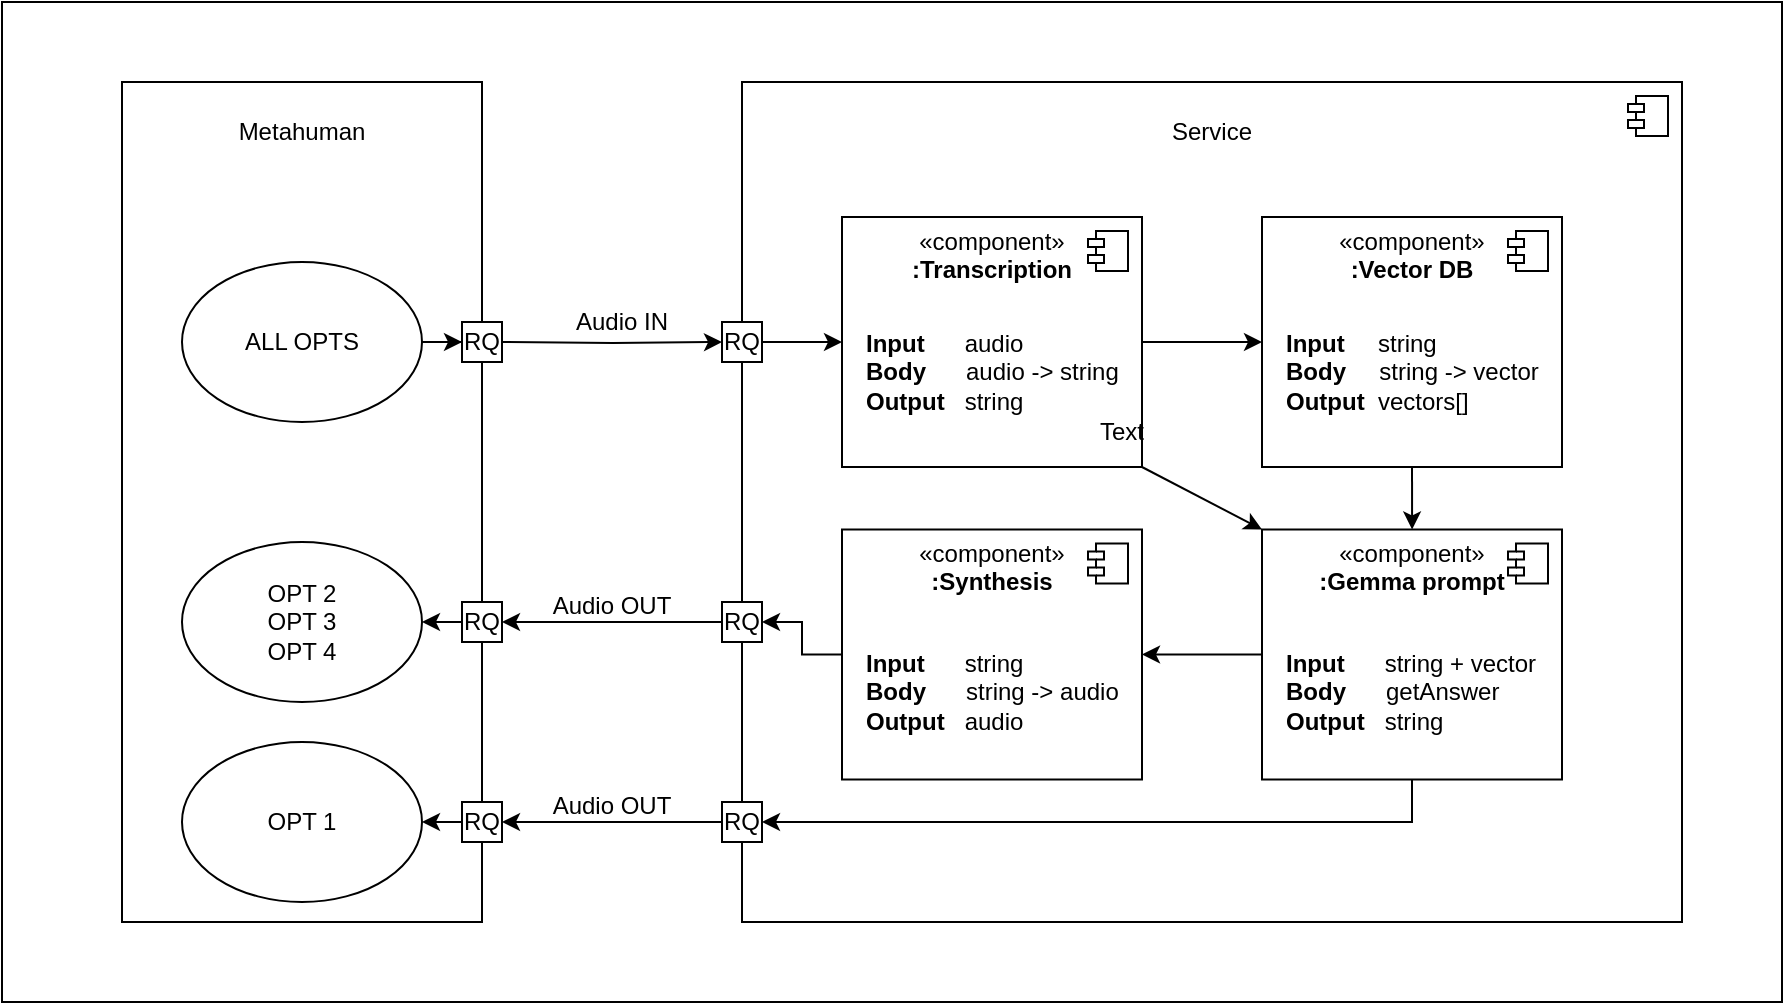 <mxfile version="24.9.1">
  <diagram name="Page-1" id="5f0bae14-7c28-e335-631c-24af17079c00">
    <mxGraphModel dx="2188" dy="478" grid="1" gridSize="10" guides="1" tooltips="1" connect="1" arrows="1" fold="1" page="1" pageScale="1" pageWidth="1100" pageHeight="850" background="none" math="0" shadow="0">
      <root>
        <mxCell id="0" />
        <mxCell id="1" parent="0" />
        <mxCell id="a2tzq_wGkmX5_Wx_aX-q-1" value="" style="rounded=0;whiteSpace=wrap;html=1;" parent="1" vertex="1">
          <mxGeometry x="-300" y="20" width="890" height="500" as="geometry" />
        </mxCell>
        <mxCell id="GS2J1TNkUbUSxp60SRM0-34" value="" style="rounded=0;whiteSpace=wrap;html=1;" vertex="1" parent="1">
          <mxGeometry x="-240" y="60" width="180" height="420" as="geometry" />
        </mxCell>
        <mxCell id="4qVFse0KTavi1HOqDE_T-1" value="" style="html=1;dropTarget=0;whiteSpace=wrap;" parent="1" vertex="1">
          <mxGeometry x="70" y="60" width="470" height="420" as="geometry" />
        </mxCell>
        <mxCell id="4qVFse0KTavi1HOqDE_T-2" value="" style="shape=module;jettyWidth=8;jettyHeight=4;" parent="4qVFse0KTavi1HOqDE_T-1" vertex="1">
          <mxGeometry x="1" width="20" height="20" relative="1" as="geometry">
            <mxPoint x="-27" y="7" as="offset" />
          </mxGeometry>
        </mxCell>
        <mxCell id="uGzlzYweCg2cSBXO9FAN-9" style="edgeStyle=orthogonalEdgeStyle;rounded=0;orthogonalLoop=1;jettySize=auto;html=1;exitX=1;exitY=0.5;exitDx=0;exitDy=0;entryX=0;entryY=0.5;entryDx=0;entryDy=0;" parent="1" source="uGzlzYweCg2cSBXO9FAN-4" target="uGzlzYweCg2cSBXO9FAN-5" edge="1">
          <mxGeometry relative="1" as="geometry" />
        </mxCell>
        <mxCell id="uGzlzYweCg2cSBXO9FAN-4" value="RQ" style="whiteSpace=wrap;html=1;aspect=fixed;" parent="1" vertex="1">
          <mxGeometry x="60" y="180" width="20" height="20" as="geometry" />
        </mxCell>
        <mxCell id="uGzlzYweCg2cSBXO9FAN-15" style="edgeStyle=orthogonalEdgeStyle;rounded=0;orthogonalLoop=1;jettySize=auto;html=1;exitX=1;exitY=0.5;exitDx=0;exitDy=0;entryX=0;entryY=0.5;entryDx=0;entryDy=0;" parent="1" source="uGzlzYweCg2cSBXO9FAN-5" edge="1">
          <mxGeometry relative="1" as="geometry">
            <mxPoint x="330" y="190" as="targetPoint" />
          </mxGeometry>
        </mxCell>
        <mxCell id="uGzlzYweCg2cSBXO9FAN-5" value="«component»&lt;br&gt;&lt;b&gt;:Transcription&lt;/b&gt;&lt;br&gt;&lt;br&gt;&lt;br&gt;&lt;div&gt;&lt;br&gt;&lt;/div&gt;&lt;div&gt;&lt;br&gt;&lt;/div&gt;&lt;div&gt;&lt;br&gt;&lt;/div&gt;&lt;div&gt;&lt;br&gt;&lt;/div&gt;" style="html=1;dropTarget=0;whiteSpace=wrap;" parent="1" vertex="1">
          <mxGeometry x="120" y="127.5" width="150" height="125" as="geometry" />
        </mxCell>
        <mxCell id="uGzlzYweCg2cSBXO9FAN-6" value="" style="shape=module;jettyWidth=8;jettyHeight=4;" parent="uGzlzYweCg2cSBXO9FAN-5" vertex="1">
          <mxGeometry x="1" width="20" height="20" relative="1" as="geometry">
            <mxPoint x="-27" y="7" as="offset" />
          </mxGeometry>
        </mxCell>
        <mxCell id="uGzlzYweCg2cSBXO9FAN-19" style="edgeStyle=orthogonalEdgeStyle;rounded=0;orthogonalLoop=1;jettySize=auto;html=1;exitX=0.5;exitY=1;exitDx=0;exitDy=0;" parent="1" edge="1">
          <mxGeometry relative="1" as="geometry">
            <mxPoint x="405" y="250" as="sourcePoint" />
            <mxPoint x="405.059" y="283.75" as="targetPoint" />
          </mxGeometry>
        </mxCell>
        <mxCell id="GS2J1TNkUbUSxp60SRM0-25" style="edgeStyle=orthogonalEdgeStyle;rounded=0;orthogonalLoop=1;jettySize=auto;html=1;exitX=0;exitY=0.5;exitDx=0;exitDy=0;entryX=1;entryY=0.5;entryDx=0;entryDy=0;" edge="1" parent="1" source="4qVFse0KTavi1HOqDE_T-3" target="GS2J1TNkUbUSxp60SRM0-24">
          <mxGeometry relative="1" as="geometry" />
        </mxCell>
        <mxCell id="4qVFse0KTavi1HOqDE_T-3" value="«component»&lt;br&gt;&lt;b&gt;:Synthesis&lt;/b&gt;&lt;div&gt;&lt;b&gt;&lt;br&gt;&lt;/b&gt;&lt;/div&gt;&lt;div&gt;&lt;b&gt;&lt;br&gt;&lt;/b&gt;&lt;/div&gt;&lt;div&gt;&lt;b&gt;&lt;br&gt;&lt;/b&gt;&lt;/div&gt;&lt;div&gt;&lt;b&gt;&lt;br&gt;&lt;/b&gt;&lt;/div&gt;&lt;div&gt;&lt;b&gt;&lt;br&gt;&lt;/b&gt;&lt;/div&gt;&lt;div&gt;&lt;br&gt;&lt;/div&gt;" style="html=1;dropTarget=0;whiteSpace=wrap;" parent="1" vertex="1">
          <mxGeometry x="120" y="283.75" width="150" height="125" as="geometry" />
        </mxCell>
        <mxCell id="4qVFse0KTavi1HOqDE_T-4" value="" style="shape=module;jettyWidth=8;jettyHeight=4;" parent="4qVFse0KTavi1HOqDE_T-3" vertex="1">
          <mxGeometry x="1" width="20" height="20" relative="1" as="geometry">
            <mxPoint x="-27" y="7" as="offset" />
          </mxGeometry>
        </mxCell>
        <mxCell id="4qVFse0KTavi1HOqDE_T-9" style="edgeStyle=orthogonalEdgeStyle;rounded=0;orthogonalLoop=1;jettySize=auto;html=1;exitX=0;exitY=0.5;exitDx=0;exitDy=0;entryX=1;entryY=0.5;entryDx=0;entryDy=0;" parent="1" source="4qVFse0KTavi1HOqDE_T-5" target="4qVFse0KTavi1HOqDE_T-3" edge="1">
          <mxGeometry relative="1" as="geometry" />
        </mxCell>
        <mxCell id="GS2J1TNkUbUSxp60SRM0-22" style="edgeStyle=orthogonalEdgeStyle;rounded=0;orthogonalLoop=1;jettySize=auto;html=1;exitX=0.5;exitY=1;exitDx=0;exitDy=0;entryX=1;entryY=0.5;entryDx=0;entryDy=0;" edge="1" parent="1" source="4qVFse0KTavi1HOqDE_T-5" target="GS2J1TNkUbUSxp60SRM0-21">
          <mxGeometry relative="1" as="geometry" />
        </mxCell>
        <mxCell id="4qVFse0KTavi1HOqDE_T-5" value="«component»&lt;br&gt;&lt;b&gt;:Gemma prompt&lt;/b&gt;&lt;div&gt;&lt;b&gt;&lt;br&gt;&lt;/b&gt;&lt;/div&gt;&lt;div&gt;&lt;b&gt;&lt;br&gt;&lt;/b&gt;&lt;/div&gt;&lt;div&gt;&lt;b&gt;&lt;br&gt;&lt;/b&gt;&lt;/div&gt;&lt;div&gt;&lt;b&gt;&lt;br&gt;&lt;/b&gt;&lt;/div&gt;&lt;div&gt;&lt;b&gt;&lt;br&gt;&lt;/b&gt;&lt;/div&gt;&lt;div&gt;&lt;b&gt;&lt;br&gt;&lt;/b&gt;&lt;/div&gt;" style="html=1;dropTarget=0;whiteSpace=wrap;" parent="1" vertex="1">
          <mxGeometry x="330" y="283.75" width="150" height="125" as="geometry" />
        </mxCell>
        <mxCell id="4qVFse0KTavi1HOqDE_T-6" value="" style="shape=module;jettyWidth=8;jettyHeight=4;" parent="4qVFse0KTavi1HOqDE_T-5" vertex="1">
          <mxGeometry x="1" width="20" height="20" relative="1" as="geometry">
            <mxPoint x="-27" y="7" as="offset" />
          </mxGeometry>
        </mxCell>
        <mxCell id="4qVFse0KTavi1HOqDE_T-7" value="«component»&lt;br&gt;&lt;b&gt;:Vector DB&lt;/b&gt;&lt;br&gt;&lt;div&gt;&lt;b&gt;&lt;br&gt;&lt;/b&gt;&lt;/div&gt;&lt;div&gt;&lt;b&gt;&lt;br&gt;&lt;/b&gt;&lt;/div&gt;&lt;div&gt;&lt;b&gt;&lt;br&gt;&lt;/b&gt;&lt;/div&gt;&lt;div&gt;&lt;b&gt;&lt;br&gt;&lt;/b&gt;&lt;/div&gt;&lt;div&gt;&lt;b&gt;&lt;br&gt;&lt;/b&gt;&lt;/div&gt;&lt;div&gt;&lt;b&gt;&lt;br&gt;&lt;/b&gt;&lt;/div&gt;" style="html=1;dropTarget=0;whiteSpace=wrap;" parent="1" vertex="1">
          <mxGeometry x="330" y="127.5" width="150" height="125" as="geometry" />
        </mxCell>
        <mxCell id="4qVFse0KTavi1HOqDE_T-8" value="" style="shape=module;jettyWidth=8;jettyHeight=4;" parent="4qVFse0KTavi1HOqDE_T-7" vertex="1">
          <mxGeometry x="1" width="20" height="20" relative="1" as="geometry">
            <mxPoint x="-27" y="7" as="offset" />
          </mxGeometry>
        </mxCell>
        <mxCell id="4qVFse0KTavi1HOqDE_T-16" value="&lt;b&gt;Input&amp;nbsp;&lt;/b&gt;&amp;nbsp; &amp;nbsp; &amp;nbsp;audio&lt;br&gt;&lt;b&gt;Body&lt;/b&gt;&amp;nbsp; &amp;nbsp; &amp;nbsp; audio -&amp;gt; string&lt;br&gt;&lt;div style=&quot;&quot;&gt;&lt;span style=&quot;background-color: initial;&quot;&gt;&lt;b&gt;Output&lt;/b&gt;&amp;nbsp; &amp;nbsp;string&lt;/span&gt;&lt;/div&gt;" style="text;html=1;align=left;verticalAlign=middle;whiteSpace=wrap;rounded=0;" parent="1" vertex="1">
          <mxGeometry x="130" y="170" width="130" height="70" as="geometry" />
        </mxCell>
        <mxCell id="4qVFse0KTavi1HOqDE_T-17" value="&lt;b&gt;Input&amp;nbsp;&lt;/b&gt;&amp;nbsp; &amp;nbsp; string&lt;br&gt;&lt;b&gt;Body&lt;/b&gt;&amp;nbsp; &amp;nbsp; &amp;nbsp;string -&amp;gt; vector&lt;br&gt;&lt;div style=&quot;&quot;&gt;&lt;span style=&quot;background-color: initial;&quot;&gt;&lt;b&gt;Output&lt;/b&gt;&amp;nbsp; vectors[]&amp;nbsp;&lt;/span&gt;&lt;/div&gt;" style="text;html=1;align=left;verticalAlign=middle;whiteSpace=wrap;rounded=0;" parent="1" vertex="1">
          <mxGeometry x="340" y="170" width="130" height="70" as="geometry" />
        </mxCell>
        <mxCell id="4qVFse0KTavi1HOqDE_T-18" value="&lt;b&gt;Input&amp;nbsp;&lt;/b&gt;&amp;nbsp; &amp;nbsp; &amp;nbsp;string + vector&lt;br&gt;&lt;b&gt;Body&lt;/b&gt;&amp;nbsp; &amp;nbsp; &amp;nbsp; getAnswer&lt;br&gt;&lt;div style=&quot;&quot;&gt;&lt;span style=&quot;background-color: initial;&quot;&gt;&lt;b&gt;Output&lt;/b&gt;&amp;nbsp; &amp;nbsp;string&lt;/span&gt;&lt;/div&gt;" style="text;html=1;align=left;verticalAlign=middle;whiteSpace=wrap;rounded=0;" parent="1" vertex="1">
          <mxGeometry x="340" y="330" width="130" height="70" as="geometry" />
        </mxCell>
        <mxCell id="4qVFse0KTavi1HOqDE_T-19" value="&lt;b&gt;Input&amp;nbsp;&lt;/b&gt;&amp;nbsp; &amp;nbsp; &amp;nbsp;string&lt;br&gt;&lt;b&gt;Body&lt;/b&gt;&amp;nbsp; &amp;nbsp; &amp;nbsp; string -&amp;gt; audio&lt;br&gt;&lt;div style=&quot;&quot;&gt;&lt;span style=&quot;background-color: initial;&quot;&gt;&lt;b&gt;Output&lt;/b&gt;&amp;nbsp; &amp;nbsp;audio&lt;/span&gt;&lt;/div&gt;" style="text;html=1;align=left;verticalAlign=middle;whiteSpace=wrap;rounded=0;" parent="1" vertex="1">
          <mxGeometry x="130" y="330" width="130" height="70" as="geometry" />
        </mxCell>
        <mxCell id="4qVFse0KTavi1HOqDE_T-22" value="" style="endArrow=classic;html=1;rounded=0;exitX=1;exitY=1;exitDx=0;exitDy=0;entryX=0;entryY=0;entryDx=0;entryDy=0;" parent="1" source="uGzlzYweCg2cSBXO9FAN-5" target="4qVFse0KTavi1HOqDE_T-5" edge="1">
          <mxGeometry width="50" height="50" relative="1" as="geometry">
            <mxPoint x="470" y="340" as="sourcePoint" />
            <mxPoint x="520" y="290" as="targetPoint" />
          </mxGeometry>
        </mxCell>
        <mxCell id="Jrz9xB-SIgG-pmvv1Rud-1" value="Text" style="text;html=1;align=center;verticalAlign=middle;whiteSpace=wrap;rounded=0;" parent="1" vertex="1">
          <mxGeometry x="230" y="220" width="60" height="30" as="geometry" />
        </mxCell>
        <mxCell id="Jrz9xB-SIgG-pmvv1Rud-2" value="Service" style="text;html=1;align=center;verticalAlign=middle;whiteSpace=wrap;rounded=0;" parent="1" vertex="1">
          <mxGeometry x="275" y="70" width="60" height="30" as="geometry" />
        </mxCell>
        <mxCell id="GS2J1TNkUbUSxp60SRM0-2" value="OPT 1" style="ellipse;whiteSpace=wrap;html=1;" vertex="1" parent="1">
          <mxGeometry x="-210" y="390" width="120" height="80" as="geometry" />
        </mxCell>
        <mxCell id="GS2J1TNkUbUSxp60SRM0-11" value="OPT 2&lt;br&gt;OPT 3&lt;br&gt;OPT 4" style="ellipse;whiteSpace=wrap;html=1;" vertex="1" parent="1">
          <mxGeometry x="-210" y="290" width="120" height="80" as="geometry" />
        </mxCell>
        <mxCell id="GS2J1TNkUbUSxp60SRM0-15" style="edgeStyle=orthogonalEdgeStyle;rounded=0;orthogonalLoop=1;jettySize=auto;html=1;exitX=1;exitY=0.5;exitDx=0;exitDy=0;entryX=0;entryY=0.5;entryDx=0;entryDy=0;" edge="1" parent="1" target="uGzlzYweCg2cSBXO9FAN-4">
          <mxGeometry relative="1" as="geometry">
            <mxPoint x="-50" y="190" as="sourcePoint" />
          </mxGeometry>
        </mxCell>
        <mxCell id="GS2J1TNkUbUSxp60SRM0-17" value="Audio IN" style="text;html=1;align=center;verticalAlign=middle;whiteSpace=wrap;rounded=0;" vertex="1" parent="1">
          <mxGeometry x="-20" y="165" width="60" height="30" as="geometry" />
        </mxCell>
        <mxCell id="GS2J1TNkUbUSxp60SRM0-40" style="edgeStyle=orthogonalEdgeStyle;rounded=0;orthogonalLoop=1;jettySize=auto;html=1;exitX=0;exitY=0.5;exitDx=0;exitDy=0;entryX=1;entryY=0.5;entryDx=0;entryDy=0;" edge="1" parent="1" source="GS2J1TNkUbUSxp60SRM0-21">
          <mxGeometry relative="1" as="geometry">
            <mxPoint x="-50" y="430" as="targetPoint" />
          </mxGeometry>
        </mxCell>
        <mxCell id="GS2J1TNkUbUSxp60SRM0-21" value="RQ" style="whiteSpace=wrap;html=1;aspect=fixed;" vertex="1" parent="1">
          <mxGeometry x="60" y="420" width="20" height="20" as="geometry" />
        </mxCell>
        <mxCell id="GS2J1TNkUbUSxp60SRM0-41" style="edgeStyle=orthogonalEdgeStyle;rounded=0;orthogonalLoop=1;jettySize=auto;html=1;exitX=0;exitY=0.5;exitDx=0;exitDy=0;" edge="1" parent="1" source="GS2J1TNkUbUSxp60SRM0-24" target="GS2J1TNkUbUSxp60SRM0-38">
          <mxGeometry relative="1" as="geometry" />
        </mxCell>
        <mxCell id="GS2J1TNkUbUSxp60SRM0-24" value="RQ" style="whiteSpace=wrap;html=1;aspect=fixed;" vertex="1" parent="1">
          <mxGeometry x="60" y="320" width="20" height="20" as="geometry" />
        </mxCell>
        <mxCell id="GS2J1TNkUbUSxp60SRM0-37" style="edgeStyle=orthogonalEdgeStyle;rounded=0;orthogonalLoop=1;jettySize=auto;html=1;exitX=1;exitY=0.5;exitDx=0;exitDy=0;" edge="1" parent="1" source="GS2J1TNkUbUSxp60SRM0-27" target="GS2J1TNkUbUSxp60SRM0-36">
          <mxGeometry relative="1" as="geometry" />
        </mxCell>
        <mxCell id="GS2J1TNkUbUSxp60SRM0-27" value="ALL OPTS" style="ellipse;whiteSpace=wrap;html=1;" vertex="1" parent="1">
          <mxGeometry x="-210" y="150" width="120" height="80" as="geometry" />
        </mxCell>
        <mxCell id="GS2J1TNkUbUSxp60SRM0-30" value="Audio OUT" style="text;html=1;align=center;verticalAlign=middle;whiteSpace=wrap;rounded=0;" vertex="1" parent="1">
          <mxGeometry x="-30" y="307" width="70" height="30" as="geometry" />
        </mxCell>
        <mxCell id="GS2J1TNkUbUSxp60SRM0-33" value="Audio OUT" style="text;html=1;align=center;verticalAlign=middle;whiteSpace=wrap;rounded=0;" vertex="1" parent="1">
          <mxGeometry x="-30" y="406.75" width="70" height="30" as="geometry" />
        </mxCell>
        <mxCell id="GS2J1TNkUbUSxp60SRM0-35" value="Metahuman" style="text;html=1;align=center;verticalAlign=middle;whiteSpace=wrap;rounded=0;" vertex="1" parent="1">
          <mxGeometry x="-180" y="70" width="60" height="30" as="geometry" />
        </mxCell>
        <mxCell id="GS2J1TNkUbUSxp60SRM0-36" value="RQ" style="whiteSpace=wrap;html=1;aspect=fixed;" vertex="1" parent="1">
          <mxGeometry x="-70" y="180" width="20" height="20" as="geometry" />
        </mxCell>
        <mxCell id="GS2J1TNkUbUSxp60SRM0-42" style="edgeStyle=orthogonalEdgeStyle;rounded=0;orthogonalLoop=1;jettySize=auto;html=1;exitX=0;exitY=0.5;exitDx=0;exitDy=0;entryX=1;entryY=0.5;entryDx=0;entryDy=0;" edge="1" parent="1" source="GS2J1TNkUbUSxp60SRM0-38" target="GS2J1TNkUbUSxp60SRM0-11">
          <mxGeometry relative="1" as="geometry" />
        </mxCell>
        <mxCell id="GS2J1TNkUbUSxp60SRM0-38" value="RQ" style="whiteSpace=wrap;html=1;aspect=fixed;" vertex="1" parent="1">
          <mxGeometry x="-70" y="320" width="20" height="20" as="geometry" />
        </mxCell>
        <mxCell id="GS2J1TNkUbUSxp60SRM0-45" style="edgeStyle=orthogonalEdgeStyle;rounded=0;orthogonalLoop=1;jettySize=auto;html=1;exitX=0;exitY=0.5;exitDx=0;exitDy=0;entryX=1;entryY=0.5;entryDx=0;entryDy=0;" edge="1" parent="1" source="GS2J1TNkUbUSxp60SRM0-44" target="GS2J1TNkUbUSxp60SRM0-2">
          <mxGeometry relative="1" as="geometry" />
        </mxCell>
        <mxCell id="GS2J1TNkUbUSxp60SRM0-44" value="RQ" style="whiteSpace=wrap;html=1;aspect=fixed;" vertex="1" parent="1">
          <mxGeometry x="-70" y="420" width="20" height="20" as="geometry" />
        </mxCell>
      </root>
    </mxGraphModel>
  </diagram>
</mxfile>
